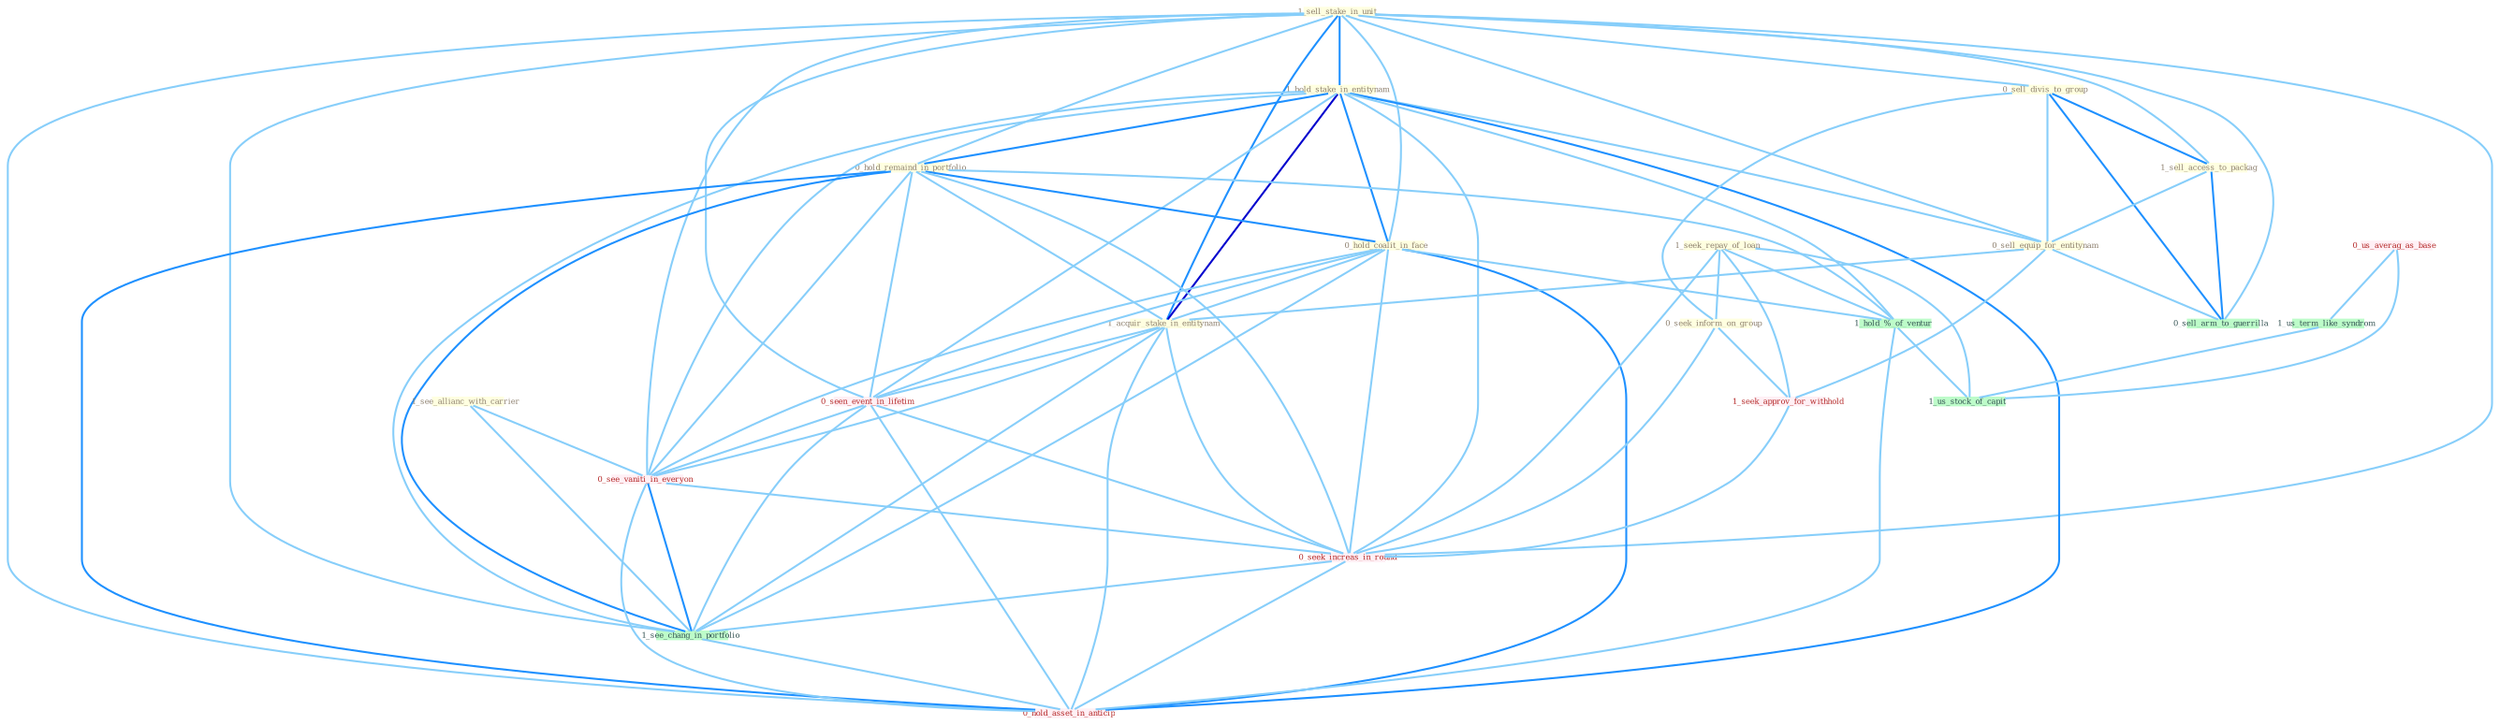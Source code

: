 Graph G{ 
    node
    [shape=polygon,style=filled,width=.5,height=.06,color="#BDFCC9",fixedsize=true,fontsize=4,
    fontcolor="#2f4f4f"];
    {node
    [color="#ffffe0", fontcolor="#8b7d6b"] "1_sell_stake_in_unit " "1_hold_stake_in_entitynam " "0_sell_divis_to_group " "0_hold_remaind_in_portfolio " "1_sell_access_to_packag " "0_hold_coalit_in_face " "1_seek_repay_of_loan " "1_see_allianc_with_carrier " "0_seek_inform_on_group " "0_sell_equip_for_entitynam " "1_acquir_stake_in_entitynam "}
{node [color="#fff0f5", fontcolor="#b22222"] "0_seen_event_in_lifetim " "0_us_averag_as_base " "1_seek_approv_for_withhold " "0_see_vaniti_in_everyon " "0_seek_increas_in_round " "0_hold_asset_in_anticip "}
edge [color="#B0E2FF"];

	"1_sell_stake_in_unit " -- "1_hold_stake_in_entitynam " [w="2", color="#1e90ff" , len=0.8];
	"1_sell_stake_in_unit " -- "0_sell_divis_to_group " [w="1", color="#87cefa" ];
	"1_sell_stake_in_unit " -- "0_hold_remaind_in_portfolio " [w="1", color="#87cefa" ];
	"1_sell_stake_in_unit " -- "1_sell_access_to_packag " [w="1", color="#87cefa" ];
	"1_sell_stake_in_unit " -- "0_hold_coalit_in_face " [w="1", color="#87cefa" ];
	"1_sell_stake_in_unit " -- "0_sell_equip_for_entitynam " [w="1", color="#87cefa" ];
	"1_sell_stake_in_unit " -- "1_acquir_stake_in_entitynam " [w="2", color="#1e90ff" , len=0.8];
	"1_sell_stake_in_unit " -- "0_seen_event_in_lifetim " [w="1", color="#87cefa" ];
	"1_sell_stake_in_unit " -- "0_see_vaniti_in_everyon " [w="1", color="#87cefa" ];
	"1_sell_stake_in_unit " -- "0_sell_arm_to_guerrilla " [w="1", color="#87cefa" ];
	"1_sell_stake_in_unit " -- "0_seek_increas_in_round " [w="1", color="#87cefa" ];
	"1_sell_stake_in_unit " -- "1_see_chang_in_portfolio " [w="1", color="#87cefa" ];
	"1_sell_stake_in_unit " -- "0_hold_asset_in_anticip " [w="1", color="#87cefa" ];
	"1_hold_stake_in_entitynam " -- "0_hold_remaind_in_portfolio " [w="2", color="#1e90ff" , len=0.8];
	"1_hold_stake_in_entitynam " -- "0_hold_coalit_in_face " [w="2", color="#1e90ff" , len=0.8];
	"1_hold_stake_in_entitynam " -- "0_sell_equip_for_entitynam " [w="1", color="#87cefa" ];
	"1_hold_stake_in_entitynam " -- "1_acquir_stake_in_entitynam " [w="3", color="#0000cd" , len=0.6];
	"1_hold_stake_in_entitynam " -- "0_seen_event_in_lifetim " [w="1", color="#87cefa" ];
	"1_hold_stake_in_entitynam " -- "1_hold_%_of_ventur " [w="1", color="#87cefa" ];
	"1_hold_stake_in_entitynam " -- "0_see_vaniti_in_everyon " [w="1", color="#87cefa" ];
	"1_hold_stake_in_entitynam " -- "0_seek_increas_in_round " [w="1", color="#87cefa" ];
	"1_hold_stake_in_entitynam " -- "1_see_chang_in_portfolio " [w="1", color="#87cefa" ];
	"1_hold_stake_in_entitynam " -- "0_hold_asset_in_anticip " [w="2", color="#1e90ff" , len=0.8];
	"0_sell_divis_to_group " -- "1_sell_access_to_packag " [w="2", color="#1e90ff" , len=0.8];
	"0_sell_divis_to_group " -- "0_seek_inform_on_group " [w="1", color="#87cefa" ];
	"0_sell_divis_to_group " -- "0_sell_equip_for_entitynam " [w="1", color="#87cefa" ];
	"0_sell_divis_to_group " -- "0_sell_arm_to_guerrilla " [w="2", color="#1e90ff" , len=0.8];
	"0_hold_remaind_in_portfolio " -- "0_hold_coalit_in_face " [w="2", color="#1e90ff" , len=0.8];
	"0_hold_remaind_in_portfolio " -- "1_acquir_stake_in_entitynam " [w="1", color="#87cefa" ];
	"0_hold_remaind_in_portfolio " -- "0_seen_event_in_lifetim " [w="1", color="#87cefa" ];
	"0_hold_remaind_in_portfolio " -- "1_hold_%_of_ventur " [w="1", color="#87cefa" ];
	"0_hold_remaind_in_portfolio " -- "0_see_vaniti_in_everyon " [w="1", color="#87cefa" ];
	"0_hold_remaind_in_portfolio " -- "0_seek_increas_in_round " [w="1", color="#87cefa" ];
	"0_hold_remaind_in_portfolio " -- "1_see_chang_in_portfolio " [w="2", color="#1e90ff" , len=0.8];
	"0_hold_remaind_in_portfolio " -- "0_hold_asset_in_anticip " [w="2", color="#1e90ff" , len=0.8];
	"1_sell_access_to_packag " -- "0_sell_equip_for_entitynam " [w="1", color="#87cefa" ];
	"1_sell_access_to_packag " -- "0_sell_arm_to_guerrilla " [w="2", color="#1e90ff" , len=0.8];
	"0_hold_coalit_in_face " -- "1_acquir_stake_in_entitynam " [w="1", color="#87cefa" ];
	"0_hold_coalit_in_face " -- "0_seen_event_in_lifetim " [w="1", color="#87cefa" ];
	"0_hold_coalit_in_face " -- "1_hold_%_of_ventur " [w="1", color="#87cefa" ];
	"0_hold_coalit_in_face " -- "0_see_vaniti_in_everyon " [w="1", color="#87cefa" ];
	"0_hold_coalit_in_face " -- "0_seek_increas_in_round " [w="1", color="#87cefa" ];
	"0_hold_coalit_in_face " -- "1_see_chang_in_portfolio " [w="1", color="#87cefa" ];
	"0_hold_coalit_in_face " -- "0_hold_asset_in_anticip " [w="2", color="#1e90ff" , len=0.8];
	"1_seek_repay_of_loan " -- "0_seek_inform_on_group " [w="1", color="#87cefa" ];
	"1_seek_repay_of_loan " -- "1_seek_approv_for_withhold " [w="1", color="#87cefa" ];
	"1_seek_repay_of_loan " -- "1_hold_%_of_ventur " [w="1", color="#87cefa" ];
	"1_seek_repay_of_loan " -- "0_seek_increas_in_round " [w="1", color="#87cefa" ];
	"1_seek_repay_of_loan " -- "1_us_stock_of_capit " [w="1", color="#87cefa" ];
	"1_see_allianc_with_carrier " -- "0_see_vaniti_in_everyon " [w="1", color="#87cefa" ];
	"1_see_allianc_with_carrier " -- "1_see_chang_in_portfolio " [w="1", color="#87cefa" ];
	"0_seek_inform_on_group " -- "1_seek_approv_for_withhold " [w="1", color="#87cefa" ];
	"0_seek_inform_on_group " -- "0_seek_increas_in_round " [w="1", color="#87cefa" ];
	"0_sell_equip_for_entitynam " -- "1_acquir_stake_in_entitynam " [w="1", color="#87cefa" ];
	"0_sell_equip_for_entitynam " -- "1_seek_approv_for_withhold " [w="1", color="#87cefa" ];
	"0_sell_equip_for_entitynam " -- "0_sell_arm_to_guerrilla " [w="1", color="#87cefa" ];
	"1_acquir_stake_in_entitynam " -- "0_seen_event_in_lifetim " [w="1", color="#87cefa" ];
	"1_acquir_stake_in_entitynam " -- "0_see_vaniti_in_everyon " [w="1", color="#87cefa" ];
	"1_acquir_stake_in_entitynam " -- "0_seek_increas_in_round " [w="1", color="#87cefa" ];
	"1_acquir_stake_in_entitynam " -- "1_see_chang_in_portfolio " [w="1", color="#87cefa" ];
	"1_acquir_stake_in_entitynam " -- "0_hold_asset_in_anticip " [w="1", color="#87cefa" ];
	"0_seen_event_in_lifetim " -- "0_see_vaniti_in_everyon " [w="1", color="#87cefa" ];
	"0_seen_event_in_lifetim " -- "0_seek_increas_in_round " [w="1", color="#87cefa" ];
	"0_seen_event_in_lifetim " -- "1_see_chang_in_portfolio " [w="1", color="#87cefa" ];
	"0_seen_event_in_lifetim " -- "0_hold_asset_in_anticip " [w="1", color="#87cefa" ];
	"0_us_averag_as_base " -- "1_us_term_like_syndrom " [w="1", color="#87cefa" ];
	"0_us_averag_as_base " -- "1_us_stock_of_capit " [w="1", color="#87cefa" ];
	"1_us_term_like_syndrom " -- "1_us_stock_of_capit " [w="1", color="#87cefa" ];
	"1_seek_approv_for_withhold " -- "0_seek_increas_in_round " [w="1", color="#87cefa" ];
	"1_hold_%_of_ventur " -- "1_us_stock_of_capit " [w="1", color="#87cefa" ];
	"1_hold_%_of_ventur " -- "0_hold_asset_in_anticip " [w="1", color="#87cefa" ];
	"0_see_vaniti_in_everyon " -- "0_seek_increas_in_round " [w="1", color="#87cefa" ];
	"0_see_vaniti_in_everyon " -- "1_see_chang_in_portfolio " [w="2", color="#1e90ff" , len=0.8];
	"0_see_vaniti_in_everyon " -- "0_hold_asset_in_anticip " [w="1", color="#87cefa" ];
	"0_seek_increas_in_round " -- "1_see_chang_in_portfolio " [w="1", color="#87cefa" ];
	"0_seek_increas_in_round " -- "0_hold_asset_in_anticip " [w="1", color="#87cefa" ];
	"1_see_chang_in_portfolio " -- "0_hold_asset_in_anticip " [w="1", color="#87cefa" ];
}